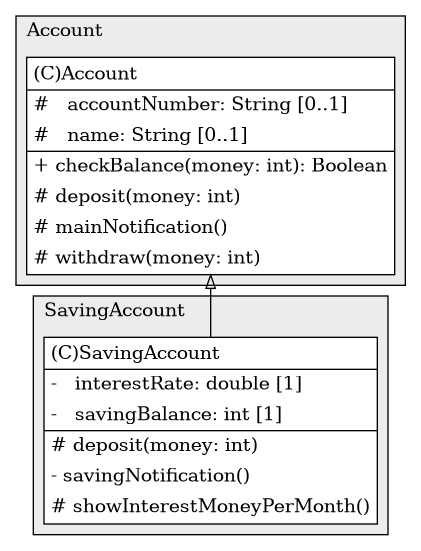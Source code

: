 @startuml

/' diagram meta data start
config=StructureConfiguration;
{
  "projectClassification": {
    "searchMode": "OpenProject", // OpenProject, AllProjects
    "includedProjects": "",
    "pathEndKeywords": "*.impl",
    "isClientPath": "",
    "isClientName": "",
    "isTestPath": "",
    "isTestName": "",
    "isMappingPath": "",
    "isMappingName": "",
    "isDataAccessPath": "",
    "isDataAccessName": "",
    "isDataStructurePath": "",
    "isDataStructureName": "",
    "isInterfaceStructuresPath": "",
    "isInterfaceStructuresName": "",
    "isEntryPointPath": "",
    "isEntryPointName": "",
    "treatFinalFieldsAsMandatory": false
  },
  "graphRestriction": {
    "classPackageExcludeFilter": "",
    "classPackageIncludeFilter": "",
    "classNameExcludeFilter": "",
    "classNameIncludeFilter": "",
    "methodNameExcludeFilter": "",
    "methodNameIncludeFilter": "",
    "removeByInheritance": "", // inheritance/annotation based filtering is done in a second step
    "removeByAnnotation": "",
    "removeByClassPackage": "", // cleanup the graph after inheritance/annotation based filtering is done
    "removeByClassName": "",
    "cutMappings": false,
    "cutEnum": true,
    "cutTests": true,
    "cutClient": true,
    "cutDataAccess": false,
    "cutInterfaceStructures": false,
    "cutDataStructures": false,
    "cutGetterAndSetter": true,
    "cutConstructors": true
  },
  "graphTraversal": {
    "forwardDepth": 6,
    "backwardDepth": 6,
    "classPackageExcludeFilter": "",
    "classPackageIncludeFilter": "",
    "classNameExcludeFilter": "",
    "classNameIncludeFilter": "",
    "methodNameExcludeFilter": "",
    "methodNameIncludeFilter": "",
    "hideMappings": false,
    "hideDataStructures": false,
    "hidePrivateMethods": true,
    "hideInterfaceCalls": true, // indirection: implementation -> interface (is hidden) -> implementation
    "onlyShowApplicationEntryPoints": false, // root node is included
    "useMethodCallsForStructureDiagram": "ForwardOnly" // ForwardOnly, BothDirections, No
  },
  "details": {
    "aggregation": "GroupByClass", // ByClass, GroupByClass, None
    "showClassGenericTypes": true,
    "showMethods": true,
    "showMethodParameterNames": true,
    "showMethodParameterTypes": true,
    "showMethodReturnType": true,
    "showPackageLevels": 2,
    "showDetailedClassStructure": true
  },
  "rootClass": "Account",
  "extensionCallbackMethod": "" // qualified.class.name#methodName - signature: public static String method(String)
}
diagram meta data end '/



digraph g {
    rankdir="TB"
    splines=polyline
    

'nodes 
subgraph cluster_1335791181 { 
   	label=SavingAccount
	labeljust=l
	fillcolor="#ececec"
	style=filled
   
   SavingAccount1335791181[
	label=<<TABLE BORDER="1" CELLBORDER="0" CELLPADDING="4" CELLSPACING="0">
<TR><TD ALIGN="LEFT" >(C)SavingAccount</TD></TR>
<HR/>
<TR><TD ALIGN="LEFT" >-   interestRate: double [1]</TD></TR>
<TR><TD ALIGN="LEFT" >-   savingBalance: int [1]</TD></TR>
<HR/>
<TR><TD ALIGN="LEFT" ># deposit(money: int)</TD></TR>
<TR><TD ALIGN="LEFT" >- savingNotification()</TD></TR>
<TR><TD ALIGN="LEFT" ># showInterestMoneyPerMonth()</TD></TR>
</TABLE>>
	style=filled
	margin=0
	shape=plaintext
	fillcolor="#FFFFFF"
];
} 

subgraph cluster_487334413 { 
   	label=Account
	labeljust=l
	fillcolor="#ececec"
	style=filled
   
   Account487334413[
	label=<<TABLE BORDER="1" CELLBORDER="0" CELLPADDING="4" CELLSPACING="0">
<TR><TD ALIGN="LEFT" >(C)Account</TD></TR>
<HR/>
<TR><TD ALIGN="LEFT" >#   accountNumber: String [0..1]</TD></TR>
<TR><TD ALIGN="LEFT" >#   name: String [0..1]</TD></TR>
<HR/>
<TR><TD ALIGN="LEFT" >+ checkBalance(money: int): Boolean</TD></TR>
<TR><TD ALIGN="LEFT" ># deposit(money: int)</TD></TR>
<TR><TD ALIGN="LEFT" ># mainNotification()</TD></TR>
<TR><TD ALIGN="LEFT" ># withdraw(money: int)</TD></TR>
</TABLE>>
	style=filled
	margin=0
	shape=plaintext
	fillcolor="#FFFFFF"
];
} 

'edges    
Account487334413 -> SavingAccount1335791181[arrowhead=none, arrowtail=empty, dir=both];
    
}
@enduml